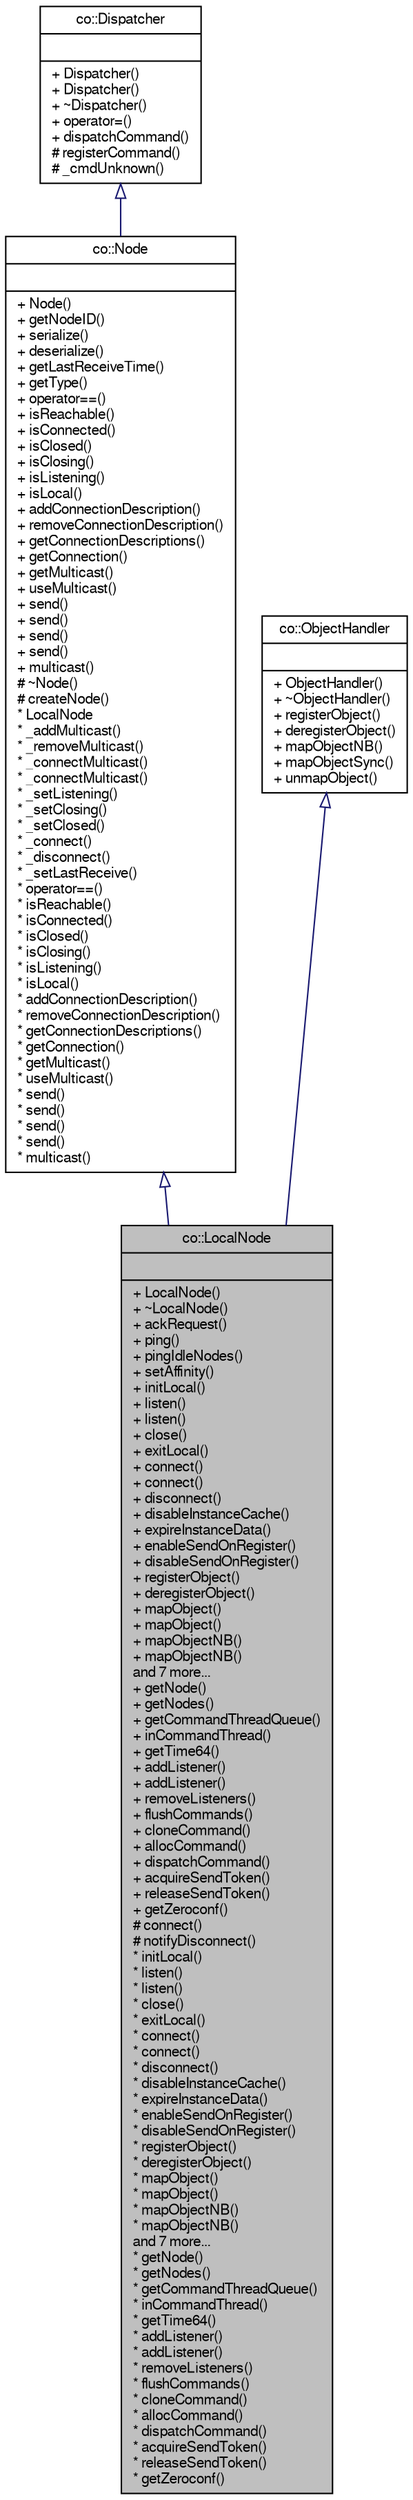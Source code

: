 digraph G
{
  edge [fontname="FreeSans",fontsize="10",labelfontname="FreeSans",labelfontsize="10"];
  node [fontname="FreeSans",fontsize="10",shape=record];
  Node1 [label="{co::LocalNode\n||+ LocalNode()\l+ ~LocalNode()\l+ ackRequest()\l+ ping()\l+ pingIdleNodes()\l+ setAffinity()\l+ initLocal()\l+ listen()\l+ listen()\l+ close()\l+ exitLocal()\l+ connect()\l+ connect()\l+ disconnect()\l+ disableInstanceCache()\l+ expireInstanceData()\l+ enableSendOnRegister()\l+ disableSendOnRegister()\l+ registerObject()\l+ deregisterObject()\l+ mapObject()\l+ mapObject()\l+ mapObjectNB()\l+ mapObjectNB()\land 7 more...\l+ getNode()\l+ getNodes()\l+ getCommandThreadQueue()\l+ inCommandThread()\l+ getTime64()\l+ addListener()\l+ addListener()\l+ removeListeners()\l+ flushCommands()\l+ cloneCommand()\l+ allocCommand()\l+ dispatchCommand()\l+ acquireSendToken()\l+ releaseSendToken()\l+ getZeroconf()\l# connect()\l# notifyDisconnect()\l* initLocal()\l* listen()\l* listen()\l* close()\l* exitLocal()\l* connect()\l* connect()\l* disconnect()\l* disableInstanceCache()\l* expireInstanceData()\l* enableSendOnRegister()\l* disableSendOnRegister()\l* registerObject()\l* deregisterObject()\l* mapObject()\l* mapObject()\l* mapObjectNB()\l* mapObjectNB()\land 7 more...\l* getNode()\l* getNodes()\l* getCommandThreadQueue()\l* inCommandThread()\l* getTime64()\l* addListener()\l* addListener()\l* removeListeners()\l* flushCommands()\l* cloneCommand()\l* allocCommand()\l* dispatchCommand()\l* acquireSendToken()\l* releaseSendToken()\l* getZeroconf()\l}",height=0.2,width=0.4,color="black", fillcolor="grey75", style="filled" fontcolor="black"];
  Node2 -> Node1 [dir="back",color="midnightblue",fontsize="10",style="solid",arrowtail="onormal",fontname="FreeSans"];
  Node2 [label="{co::Node\n||+ Node()\l+ getNodeID()\l+ serialize()\l+ deserialize()\l+ getLastReceiveTime()\l+ getType()\l+ operator==()\l+ isReachable()\l+ isConnected()\l+ isClosed()\l+ isClosing()\l+ isListening()\l+ isLocal()\l+ addConnectionDescription()\l+ removeConnectionDescription()\l+ getConnectionDescriptions()\l+ getConnection()\l+ getMulticast()\l+ useMulticast()\l+ send()\l+ send()\l+ send()\l+ send()\l+ multicast()\l# ~Node()\l# createNode()\l* LocalNode\l* _addMulticast()\l* _removeMulticast()\l* _connectMulticast()\l* _connectMulticast()\l* _setListening()\l* _setClosing()\l* _setClosed()\l* _connect()\l* _disconnect()\l* _setLastReceive()\l* operator==()\l* isReachable()\l* isConnected()\l* isClosed()\l* isClosing()\l* isListening()\l* isLocal()\l* addConnectionDescription()\l* removeConnectionDescription()\l* getConnectionDescriptions()\l* getConnection()\l* getMulticast()\l* useMulticast()\l* send()\l* send()\l* send()\l* send()\l* multicast()\l}",height=0.2,width=0.4,color="black", fillcolor="white", style="filled",URL="$classco_1_1Node.html",tooltip="Manages a node."];
  Node3 -> Node2 [dir="back",color="midnightblue",fontsize="10",style="solid",arrowtail="onormal",fontname="FreeSans"];
  Node3 [label="{co::Dispatcher\n||+ Dispatcher()\l+ Dispatcher()\l+ ~Dispatcher()\l+ operator=()\l+ dispatchCommand()\l# registerCommand()\l# _cmdUnknown()\l}",height=0.2,width=0.4,color="black", fillcolor="white", style="filled",URL="$classco_1_1Dispatcher.html",tooltip="A helper class providing command packet dispatch functionality to networked objects."];
  Node4 -> Node1 [dir="back",color="midnightblue",fontsize="10",style="solid",arrowtail="onormal",fontname="FreeSans"];
  Node4 [label="{co::ObjectHandler\n||+ ObjectHandler()\l+ ~ObjectHandler()\l+ registerObject()\l+ deregisterObject()\l+ mapObjectNB()\l+ mapObjectSync()\l+ unmapObject()\l}",height=0.2,width=0.4,color="black", fillcolor="white", style="filled",URL="$classco_1_1ObjectHandler.html",tooltip="Interface for entities which map and register objects."];
}
